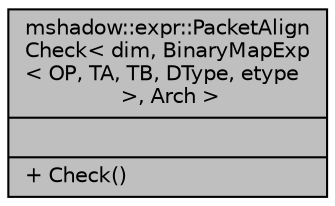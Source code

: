digraph "mshadow::expr::PacketAlignCheck&lt; dim, BinaryMapExp&lt; OP, TA, TB, DType, etype &gt;, Arch &gt;"
{
 // LATEX_PDF_SIZE
  edge [fontname="Helvetica",fontsize="10",labelfontname="Helvetica",labelfontsize="10"];
  node [fontname="Helvetica",fontsize="10",shape=record];
  Node1 [label="{mshadow::expr::PacketAlign\lCheck\< dim, BinaryMapExp\l\< OP, TA, TB, DType, etype\l \>, Arch \>\n||+ Check()\l}",height=0.2,width=0.4,color="black", fillcolor="grey75", style="filled", fontcolor="black",tooltip=" "];
}
